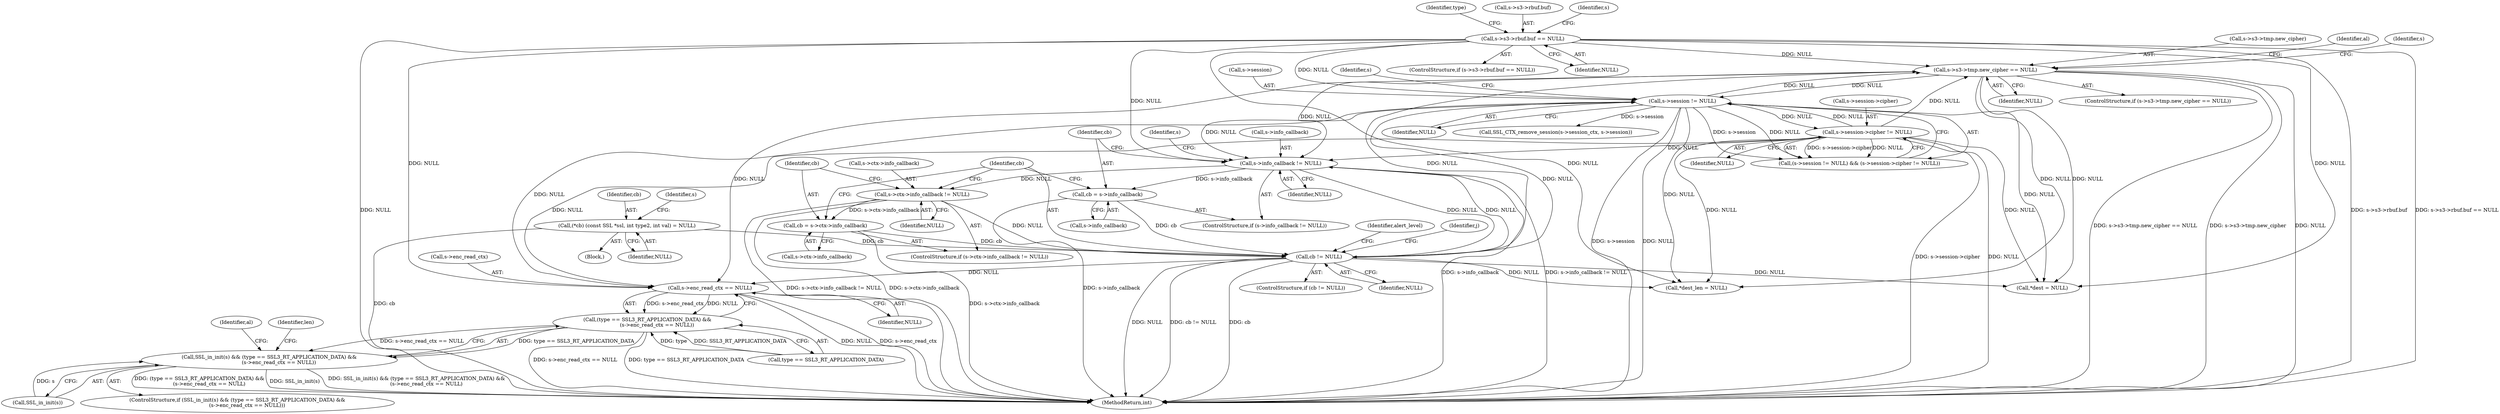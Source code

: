 digraph "0_openssl_e9bbefbf0f24c57645e7ad6a5a71ae649d18ac8e_0@API" {
"1000420" [label="(Call,s->enc_read_ctx == NULL)"];
"1000156" [label="(Call,s->s3->rbuf.buf == NULL)"];
"1001229" [label="(Call,s->s3->tmp.new_cipher == NULL)"];
"1000715" [label="(Call,s->session != NULL)"];
"1001033" [label="(Call,cb != NULL)"];
"1001011" [label="(Call,cb = s->info_callback)"];
"1001006" [label="(Call,s->info_callback != NULL)"];
"1000720" [label="(Call,s->session->cipher != NULL)"];
"1001025" [label="(Call,cb = s->ctx->info_callback)"];
"1001018" [label="(Call,s->ctx->info_callback != NULL)"];
"1000152" [label="(Call,(*cb) (const SSL *ssl, int type2, int val) = NULL)"];
"1000416" [label="(Call,(type == SSL3_RT_APPLICATION_DATA) &&\n            (s->enc_read_ctx == NULL))"];
"1000413" [label="(Call,SSL_in_init(s) && (type == SSL3_RT_APPLICATION_DATA) &&\n            (s->enc_read_ctx == NULL))"];
"1001237" [label="(Identifier,NULL)"];
"1000714" [label="(Call,(s->session != NULL) && (s->session->cipher != NULL))"];
"1000175" [label="(Identifier,type)"];
"1000721" [label="(Call,s->session->cipher)"];
"1000413" [label="(Call,SSL_in_init(s) && (type == SSL3_RT_APPLICATION_DATA) &&\n            (s->enc_read_ctx == NULL))"];
"1001006" [label="(Call,s->info_callback != NULL)"];
"1000526" [label="(Call,*dest = NULL)"];
"1001017" [label="(ControlStructure,if (s->ctx->info_callback != NULL))"];
"1000427" [label="(Identifier,al)"];
"1001033" [label="(Call,cb != NULL)"];
"1001034" [label="(Identifier,cb)"];
"1001007" [label="(Call,s->info_callback)"];
"1000424" [label="(Identifier,NULL)"];
"1001230" [label="(Call,s->s3->tmp.new_cipher)"];
"1000530" [label="(Call,*dest_len = NULL)"];
"1001021" [label="(Identifier,s)"];
"1000416" [label="(Call,(type == SSL3_RT_APPLICATION_DATA) &&\n            (s->enc_read_ctx == NULL))"];
"1000155" [label="(ControlStructure,if (s->s3->rbuf.buf == NULL))"];
"1000157" [label="(Call,s->s3->rbuf.buf)"];
"1001032" [label="(ControlStructure,if (cb != NULL))"];
"1001240" [label="(Identifier,al)"];
"1000414" [label="(Call,SSL_in_init(s))"];
"1001050" [label="(Identifier,alert_level)"];
"1000719" [label="(Identifier,NULL)"];
"1000156" [label="(Call,s->s3->rbuf.buf == NULL)"];
"1000164" [label="(Identifier,NULL)"];
"1000716" [label="(Call,s->session)"];
"1001251" [label="(Identifier,s)"];
"1001005" [label="(ControlStructure,if (s->info_callback != NULL))"];
"1001025" [label="(Call,cb = s->ctx->info_callback)"];
"1001011" [label="(Call,cb = s->info_callback)"];
"1000160" [label="(Identifier,s)"];
"1000726" [label="(Identifier,NULL)"];
"1000153" [label="(Identifier,cb)"];
"1001026" [label="(Identifier,cb)"];
"1001229" [label="(Call,s->s3->tmp.new_cipher == NULL)"];
"1000421" [label="(Call,s->enc_read_ctx)"];
"1000168" [label="(Identifier,s)"];
"1001228" [label="(ControlStructure,if (s->s3->tmp.new_cipher == NULL))"];
"1001522" [label="(MethodReturn,int)"];
"1000723" [label="(Identifier,s)"];
"1001019" [label="(Call,s->ctx->info_callback)"];
"1001018" [label="(Call,s->ctx->info_callback != NULL)"];
"1000154" [label="(Identifier,NULL)"];
"1000715" [label="(Call,s->session != NULL)"];
"1000420" [label="(Call,s->enc_read_ctx == NULL)"];
"1000152" [label="(Call,(*cb) (const SSL *ssl, int type2, int val) = NULL)"];
"1001153" [label="(Call,SSL_CTX_remove_session(s->session_ctx, s->session))"];
"1001035" [label="(Identifier,NULL)"];
"1001012" [label="(Identifier,cb)"];
"1001010" [label="(Identifier,NULL)"];
"1000417" [label="(Call,type == SSL3_RT_APPLICATION_DATA)"];
"1001027" [label="(Call,s->ctx->info_callback)"];
"1000412" [label="(ControlStructure,if (SSL_in_init(s) && (type == SSL3_RT_APPLICATION_DATA) &&\n            (s->enc_read_ctx == NULL)))"];
"1000435" [label="(Identifier,len)"];
"1001038" [label="(Identifier,j)"];
"1000144" [label="(Block,)"];
"1001024" [label="(Identifier,NULL)"];
"1000720" [label="(Call,s->session->cipher != NULL)"];
"1001013" [label="(Call,s->info_callback)"];
"1000420" -> "1000416"  [label="AST: "];
"1000420" -> "1000424"  [label="CFG: "];
"1000421" -> "1000420"  [label="AST: "];
"1000424" -> "1000420"  [label="AST: "];
"1000416" -> "1000420"  [label="CFG: "];
"1000420" -> "1001522"  [label="DDG: NULL"];
"1000420" -> "1001522"  [label="DDG: s->enc_read_ctx"];
"1000420" -> "1000416"  [label="DDG: s->enc_read_ctx"];
"1000420" -> "1000416"  [label="DDG: NULL"];
"1000156" -> "1000420"  [label="DDG: NULL"];
"1001229" -> "1000420"  [label="DDG: NULL"];
"1001033" -> "1000420"  [label="DDG: NULL"];
"1000715" -> "1000420"  [label="DDG: NULL"];
"1000720" -> "1000420"  [label="DDG: NULL"];
"1000156" -> "1000155"  [label="AST: "];
"1000156" -> "1000164"  [label="CFG: "];
"1000157" -> "1000156"  [label="AST: "];
"1000164" -> "1000156"  [label="AST: "];
"1000168" -> "1000156"  [label="CFG: "];
"1000175" -> "1000156"  [label="CFG: "];
"1000156" -> "1001522"  [label="DDG: NULL"];
"1000156" -> "1001522"  [label="DDG: s->s3->rbuf.buf"];
"1000156" -> "1001522"  [label="DDG: s->s3->rbuf.buf == NULL"];
"1000156" -> "1000526"  [label="DDG: NULL"];
"1000156" -> "1000530"  [label="DDG: NULL"];
"1000156" -> "1000715"  [label="DDG: NULL"];
"1000156" -> "1001006"  [label="DDG: NULL"];
"1000156" -> "1001229"  [label="DDG: NULL"];
"1001229" -> "1001228"  [label="AST: "];
"1001229" -> "1001237"  [label="CFG: "];
"1001230" -> "1001229"  [label="AST: "];
"1001237" -> "1001229"  [label="AST: "];
"1001240" -> "1001229"  [label="CFG: "];
"1001251" -> "1001229"  [label="CFG: "];
"1001229" -> "1001522"  [label="DDG: s->s3->tmp.new_cipher == NULL"];
"1001229" -> "1001522"  [label="DDG: s->s3->tmp.new_cipher"];
"1001229" -> "1001522"  [label="DDG: NULL"];
"1001229" -> "1000526"  [label="DDG: NULL"];
"1001229" -> "1000530"  [label="DDG: NULL"];
"1001229" -> "1000715"  [label="DDG: NULL"];
"1001229" -> "1001006"  [label="DDG: NULL"];
"1000715" -> "1001229"  [label="DDG: NULL"];
"1000720" -> "1001229"  [label="DDG: NULL"];
"1001033" -> "1001229"  [label="DDG: NULL"];
"1000715" -> "1000714"  [label="AST: "];
"1000715" -> "1000719"  [label="CFG: "];
"1000716" -> "1000715"  [label="AST: "];
"1000719" -> "1000715"  [label="AST: "];
"1000723" -> "1000715"  [label="CFG: "];
"1000714" -> "1000715"  [label="CFG: "];
"1000715" -> "1001522"  [label="DDG: s->session"];
"1000715" -> "1001522"  [label="DDG: NULL"];
"1000715" -> "1000526"  [label="DDG: NULL"];
"1000715" -> "1000530"  [label="DDG: NULL"];
"1000715" -> "1000714"  [label="DDG: s->session"];
"1000715" -> "1000714"  [label="DDG: NULL"];
"1001033" -> "1000715"  [label="DDG: NULL"];
"1000720" -> "1000715"  [label="DDG: NULL"];
"1000715" -> "1000720"  [label="DDG: NULL"];
"1000715" -> "1001006"  [label="DDG: NULL"];
"1000715" -> "1001153"  [label="DDG: s->session"];
"1001033" -> "1001032"  [label="AST: "];
"1001033" -> "1001035"  [label="CFG: "];
"1001034" -> "1001033"  [label="AST: "];
"1001035" -> "1001033"  [label="AST: "];
"1001038" -> "1001033"  [label="CFG: "];
"1001050" -> "1001033"  [label="CFG: "];
"1001033" -> "1001522"  [label="DDG: NULL"];
"1001033" -> "1001522"  [label="DDG: cb != NULL"];
"1001033" -> "1001522"  [label="DDG: cb"];
"1001033" -> "1000526"  [label="DDG: NULL"];
"1001033" -> "1000530"  [label="DDG: NULL"];
"1001033" -> "1001006"  [label="DDG: NULL"];
"1001011" -> "1001033"  [label="DDG: cb"];
"1001025" -> "1001033"  [label="DDG: cb"];
"1000152" -> "1001033"  [label="DDG: cb"];
"1001018" -> "1001033"  [label="DDG: NULL"];
"1001006" -> "1001033"  [label="DDG: NULL"];
"1001011" -> "1001005"  [label="AST: "];
"1001011" -> "1001013"  [label="CFG: "];
"1001012" -> "1001011"  [label="AST: "];
"1001013" -> "1001011"  [label="AST: "];
"1001034" -> "1001011"  [label="CFG: "];
"1001011" -> "1001522"  [label="DDG: s->info_callback"];
"1001006" -> "1001011"  [label="DDG: s->info_callback"];
"1001006" -> "1001005"  [label="AST: "];
"1001006" -> "1001010"  [label="CFG: "];
"1001007" -> "1001006"  [label="AST: "];
"1001010" -> "1001006"  [label="AST: "];
"1001012" -> "1001006"  [label="CFG: "];
"1001021" -> "1001006"  [label="CFG: "];
"1001006" -> "1001522"  [label="DDG: s->info_callback"];
"1001006" -> "1001522"  [label="DDG: s->info_callback != NULL"];
"1000720" -> "1001006"  [label="DDG: NULL"];
"1001006" -> "1001018"  [label="DDG: NULL"];
"1000720" -> "1000714"  [label="AST: "];
"1000720" -> "1000726"  [label="CFG: "];
"1000721" -> "1000720"  [label="AST: "];
"1000726" -> "1000720"  [label="AST: "];
"1000714" -> "1000720"  [label="CFG: "];
"1000720" -> "1001522"  [label="DDG: s->session->cipher"];
"1000720" -> "1001522"  [label="DDG: NULL"];
"1000720" -> "1000526"  [label="DDG: NULL"];
"1000720" -> "1000530"  [label="DDG: NULL"];
"1000720" -> "1000714"  [label="DDG: s->session->cipher"];
"1000720" -> "1000714"  [label="DDG: NULL"];
"1001025" -> "1001017"  [label="AST: "];
"1001025" -> "1001027"  [label="CFG: "];
"1001026" -> "1001025"  [label="AST: "];
"1001027" -> "1001025"  [label="AST: "];
"1001034" -> "1001025"  [label="CFG: "];
"1001025" -> "1001522"  [label="DDG: s->ctx->info_callback"];
"1001018" -> "1001025"  [label="DDG: s->ctx->info_callback"];
"1001018" -> "1001017"  [label="AST: "];
"1001018" -> "1001024"  [label="CFG: "];
"1001019" -> "1001018"  [label="AST: "];
"1001024" -> "1001018"  [label="AST: "];
"1001026" -> "1001018"  [label="CFG: "];
"1001034" -> "1001018"  [label="CFG: "];
"1001018" -> "1001522"  [label="DDG: s->ctx->info_callback != NULL"];
"1001018" -> "1001522"  [label="DDG: s->ctx->info_callback"];
"1000152" -> "1000144"  [label="AST: "];
"1000152" -> "1000154"  [label="CFG: "];
"1000153" -> "1000152"  [label="AST: "];
"1000154" -> "1000152"  [label="AST: "];
"1000160" -> "1000152"  [label="CFG: "];
"1000152" -> "1001522"  [label="DDG: cb"];
"1000416" -> "1000413"  [label="AST: "];
"1000416" -> "1000417"  [label="CFG: "];
"1000417" -> "1000416"  [label="AST: "];
"1000413" -> "1000416"  [label="CFG: "];
"1000416" -> "1001522"  [label="DDG: s->enc_read_ctx == NULL"];
"1000416" -> "1001522"  [label="DDG: type == SSL3_RT_APPLICATION_DATA"];
"1000416" -> "1000413"  [label="DDG: type == SSL3_RT_APPLICATION_DATA"];
"1000416" -> "1000413"  [label="DDG: s->enc_read_ctx == NULL"];
"1000417" -> "1000416"  [label="DDG: type"];
"1000417" -> "1000416"  [label="DDG: SSL3_RT_APPLICATION_DATA"];
"1000413" -> "1000412"  [label="AST: "];
"1000413" -> "1000414"  [label="CFG: "];
"1000414" -> "1000413"  [label="AST: "];
"1000427" -> "1000413"  [label="CFG: "];
"1000435" -> "1000413"  [label="CFG: "];
"1000413" -> "1001522"  [label="DDG: SSL_in_init(s)"];
"1000413" -> "1001522"  [label="DDG: SSL_in_init(s) && (type == SSL3_RT_APPLICATION_DATA) &&\n            (s->enc_read_ctx == NULL)"];
"1000413" -> "1001522"  [label="DDG: (type == SSL3_RT_APPLICATION_DATA) &&\n            (s->enc_read_ctx == NULL)"];
"1000414" -> "1000413"  [label="DDG: s"];
}
